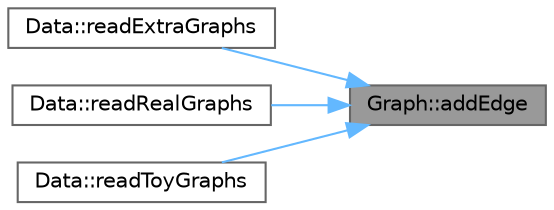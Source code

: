 digraph "Graph::addEdge"
{
 // LATEX_PDF_SIZE
  bgcolor="transparent";
  edge [fontname=Helvetica,fontsize=10,labelfontname=Helvetica,labelfontsize=10];
  node [fontname=Helvetica,fontsize=10,shape=box,height=0.2,width=0.4];
  rankdir="RL";
  Node1 [label="Graph::addEdge",height=0.2,width=0.4,color="gray40", fillcolor="grey60", style="filled", fontcolor="black",tooltip=" "];
  Node1 -> Node2 [dir="back",color="steelblue1",style="solid"];
  Node2 [label="Data::readExtraGraphs",height=0.2,width=0.4,color="grey40", fillcolor="white", style="filled",URL="$class_data.html#a0451282f40566a041bc6d29ee17ff94c",tooltip=" "];
  Node1 -> Node3 [dir="back",color="steelblue1",style="solid"];
  Node3 [label="Data::readRealGraphs",height=0.2,width=0.4,color="grey40", fillcolor="white", style="filled",URL="$class_data.html#a42de7271c057de5d1a14c455722a1381",tooltip=" "];
  Node1 -> Node4 [dir="back",color="steelblue1",style="solid"];
  Node4 [label="Data::readToyGraphs",height=0.2,width=0.4,color="grey40", fillcolor="white", style="filled",URL="$class_data.html#ac9c997be3ec47840884a190bf40c0b79",tooltip=" "];
}
